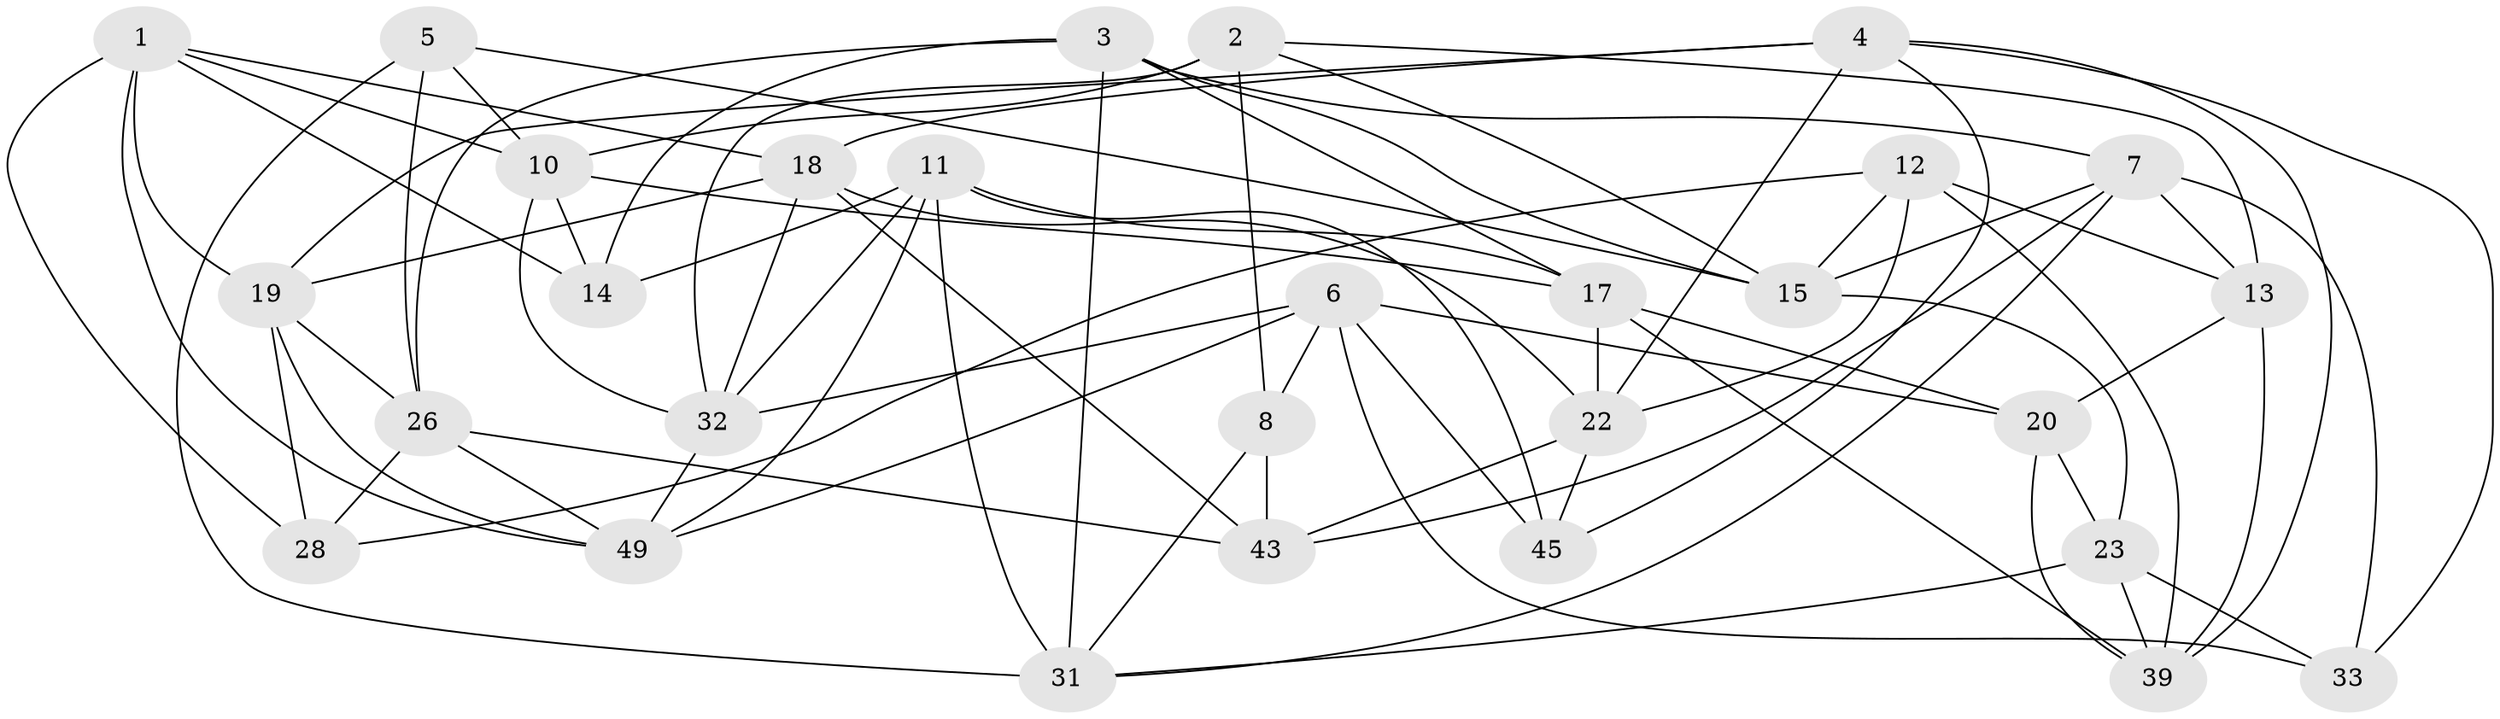 // Generated by graph-tools (version 1.1) at 2025/24/03/03/25 07:24:27]
// undirected, 29 vertices, 78 edges
graph export_dot {
graph [start="1"]
  node [color=gray90,style=filled];
  1 [super="+41"];
  2 [super="+34"];
  3 [super="+9"];
  4 [super="+29"];
  5;
  6 [super="+16"];
  7 [super="+27"];
  8 [super="+24"];
  10 [super="+44"];
  11 [super="+40"];
  12 [super="+51"];
  13 [super="+21"];
  14;
  15 [super="+35"];
  17 [super="+25"];
  18 [super="+48"];
  19 [super="+37"];
  20 [super="+36"];
  22 [super="+42"];
  23 [super="+30"];
  26 [super="+46"];
  28;
  31 [super="+52"];
  32 [super="+38"];
  33;
  39 [super="+47"];
  43 [super="+53"];
  45;
  49 [super="+50"];
  1 -- 49;
  1 -- 28;
  1 -- 10;
  1 -- 18;
  1 -- 19;
  1 -- 14;
  2 -- 8 [weight=2];
  2 -- 32;
  2 -- 15;
  2 -- 10;
  2 -- 13;
  3 -- 31;
  3 -- 17;
  3 -- 26;
  3 -- 14;
  3 -- 15;
  3 -- 7;
  4 -- 45;
  4 -- 33;
  4 -- 19;
  4 -- 22;
  4 -- 39;
  4 -- 18;
  5 -- 26;
  5 -- 10;
  5 -- 15;
  5 -- 31;
  6 -- 33;
  6 -- 32;
  6 -- 45;
  6 -- 20;
  6 -- 8;
  6 -- 49;
  7 -- 33;
  7 -- 15;
  7 -- 43;
  7 -- 13;
  7 -- 31;
  8 -- 43 [weight=2];
  8 -- 31;
  10 -- 14;
  10 -- 17;
  10 -- 32;
  11 -- 45;
  11 -- 49;
  11 -- 17;
  11 -- 14;
  11 -- 32;
  11 -- 31;
  12 -- 28;
  12 -- 15;
  12 -- 13 [weight=2];
  12 -- 22;
  12 -- 39;
  13 -- 20;
  13 -- 39;
  15 -- 23;
  17 -- 39;
  17 -- 20;
  17 -- 22;
  18 -- 43;
  18 -- 22;
  18 -- 32;
  18 -- 19;
  19 -- 26;
  19 -- 28;
  19 -- 49;
  20 -- 23 [weight=2];
  20 -- 39;
  22 -- 45;
  22 -- 43;
  23 -- 31;
  23 -- 33;
  23 -- 39;
  26 -- 43;
  26 -- 28;
  26 -- 49;
  32 -- 49;
}

